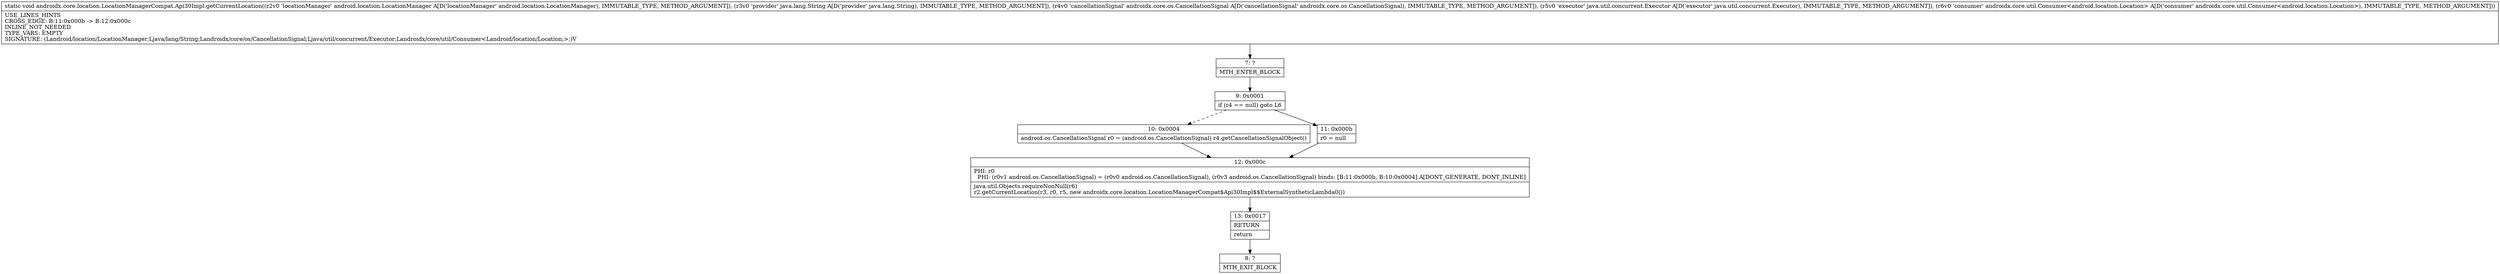 digraph "CFG forandroidx.core.location.LocationManagerCompat.Api30Impl.getCurrentLocation(Landroid\/location\/LocationManager;Ljava\/lang\/String;Landroidx\/core\/os\/CancellationSignal;Ljava\/util\/concurrent\/Executor;Landroidx\/core\/util\/Consumer;)V" {
Node_7 [shape=record,label="{7\:\ ?|MTH_ENTER_BLOCK\l}"];
Node_9 [shape=record,label="{9\:\ 0x0001|if (r4 == null) goto L6\l}"];
Node_10 [shape=record,label="{10\:\ 0x0004|android.os.CancellationSignal r0 = (android.os.CancellationSignal) r4.getCancellationSignalObject()\l}"];
Node_12 [shape=record,label="{12\:\ 0x000c|PHI: r0 \l  PHI: (r0v1 android.os.CancellationSignal) = (r0v0 android.os.CancellationSignal), (r0v3 android.os.CancellationSignal) binds: [B:11:0x000b, B:10:0x0004] A[DONT_GENERATE, DONT_INLINE]\l|java.util.Objects.requireNonNull(r6)\lr2.getCurrentLocation(r3, r0, r5, new androidx.core.location.LocationManagerCompat$Api30Impl$$ExternalSyntheticLambda0())\l}"];
Node_13 [shape=record,label="{13\:\ 0x0017|RETURN\l|return\l}"];
Node_8 [shape=record,label="{8\:\ ?|MTH_EXIT_BLOCK\l}"];
Node_11 [shape=record,label="{11\:\ 0x000b|r0 = null\l}"];
MethodNode[shape=record,label="{static void androidx.core.location.LocationManagerCompat.Api30Impl.getCurrentLocation((r2v0 'locationManager' android.location.LocationManager A[D('locationManager' android.location.LocationManager), IMMUTABLE_TYPE, METHOD_ARGUMENT]), (r3v0 'provider' java.lang.String A[D('provider' java.lang.String), IMMUTABLE_TYPE, METHOD_ARGUMENT]), (r4v0 'cancellationSignal' androidx.core.os.CancellationSignal A[D('cancellationSignal' androidx.core.os.CancellationSignal), IMMUTABLE_TYPE, METHOD_ARGUMENT]), (r5v0 'executor' java.util.concurrent.Executor A[D('executor' java.util.concurrent.Executor), IMMUTABLE_TYPE, METHOD_ARGUMENT]), (r6v0 'consumer' androidx.core.util.Consumer\<android.location.Location\> A[D('consumer' androidx.core.util.Consumer\<android.location.Location\>), IMMUTABLE_TYPE, METHOD_ARGUMENT]))  | USE_LINES_HINTS\lCROSS_EDGE: B:11:0x000b \-\> B:12:0x000c\lINLINE_NOT_NEEDED\lTYPE_VARS: EMPTY\lSIGNATURE: (Landroid\/location\/LocationManager;Ljava\/lang\/String;Landroidx\/core\/os\/CancellationSignal;Ljava\/util\/concurrent\/Executor;Landroidx\/core\/util\/Consumer\<Landroid\/location\/Location;\>;)V\l}"];
MethodNode -> Node_7;Node_7 -> Node_9;
Node_9 -> Node_10[style=dashed];
Node_9 -> Node_11;
Node_10 -> Node_12;
Node_12 -> Node_13;
Node_13 -> Node_8;
Node_11 -> Node_12;
}

